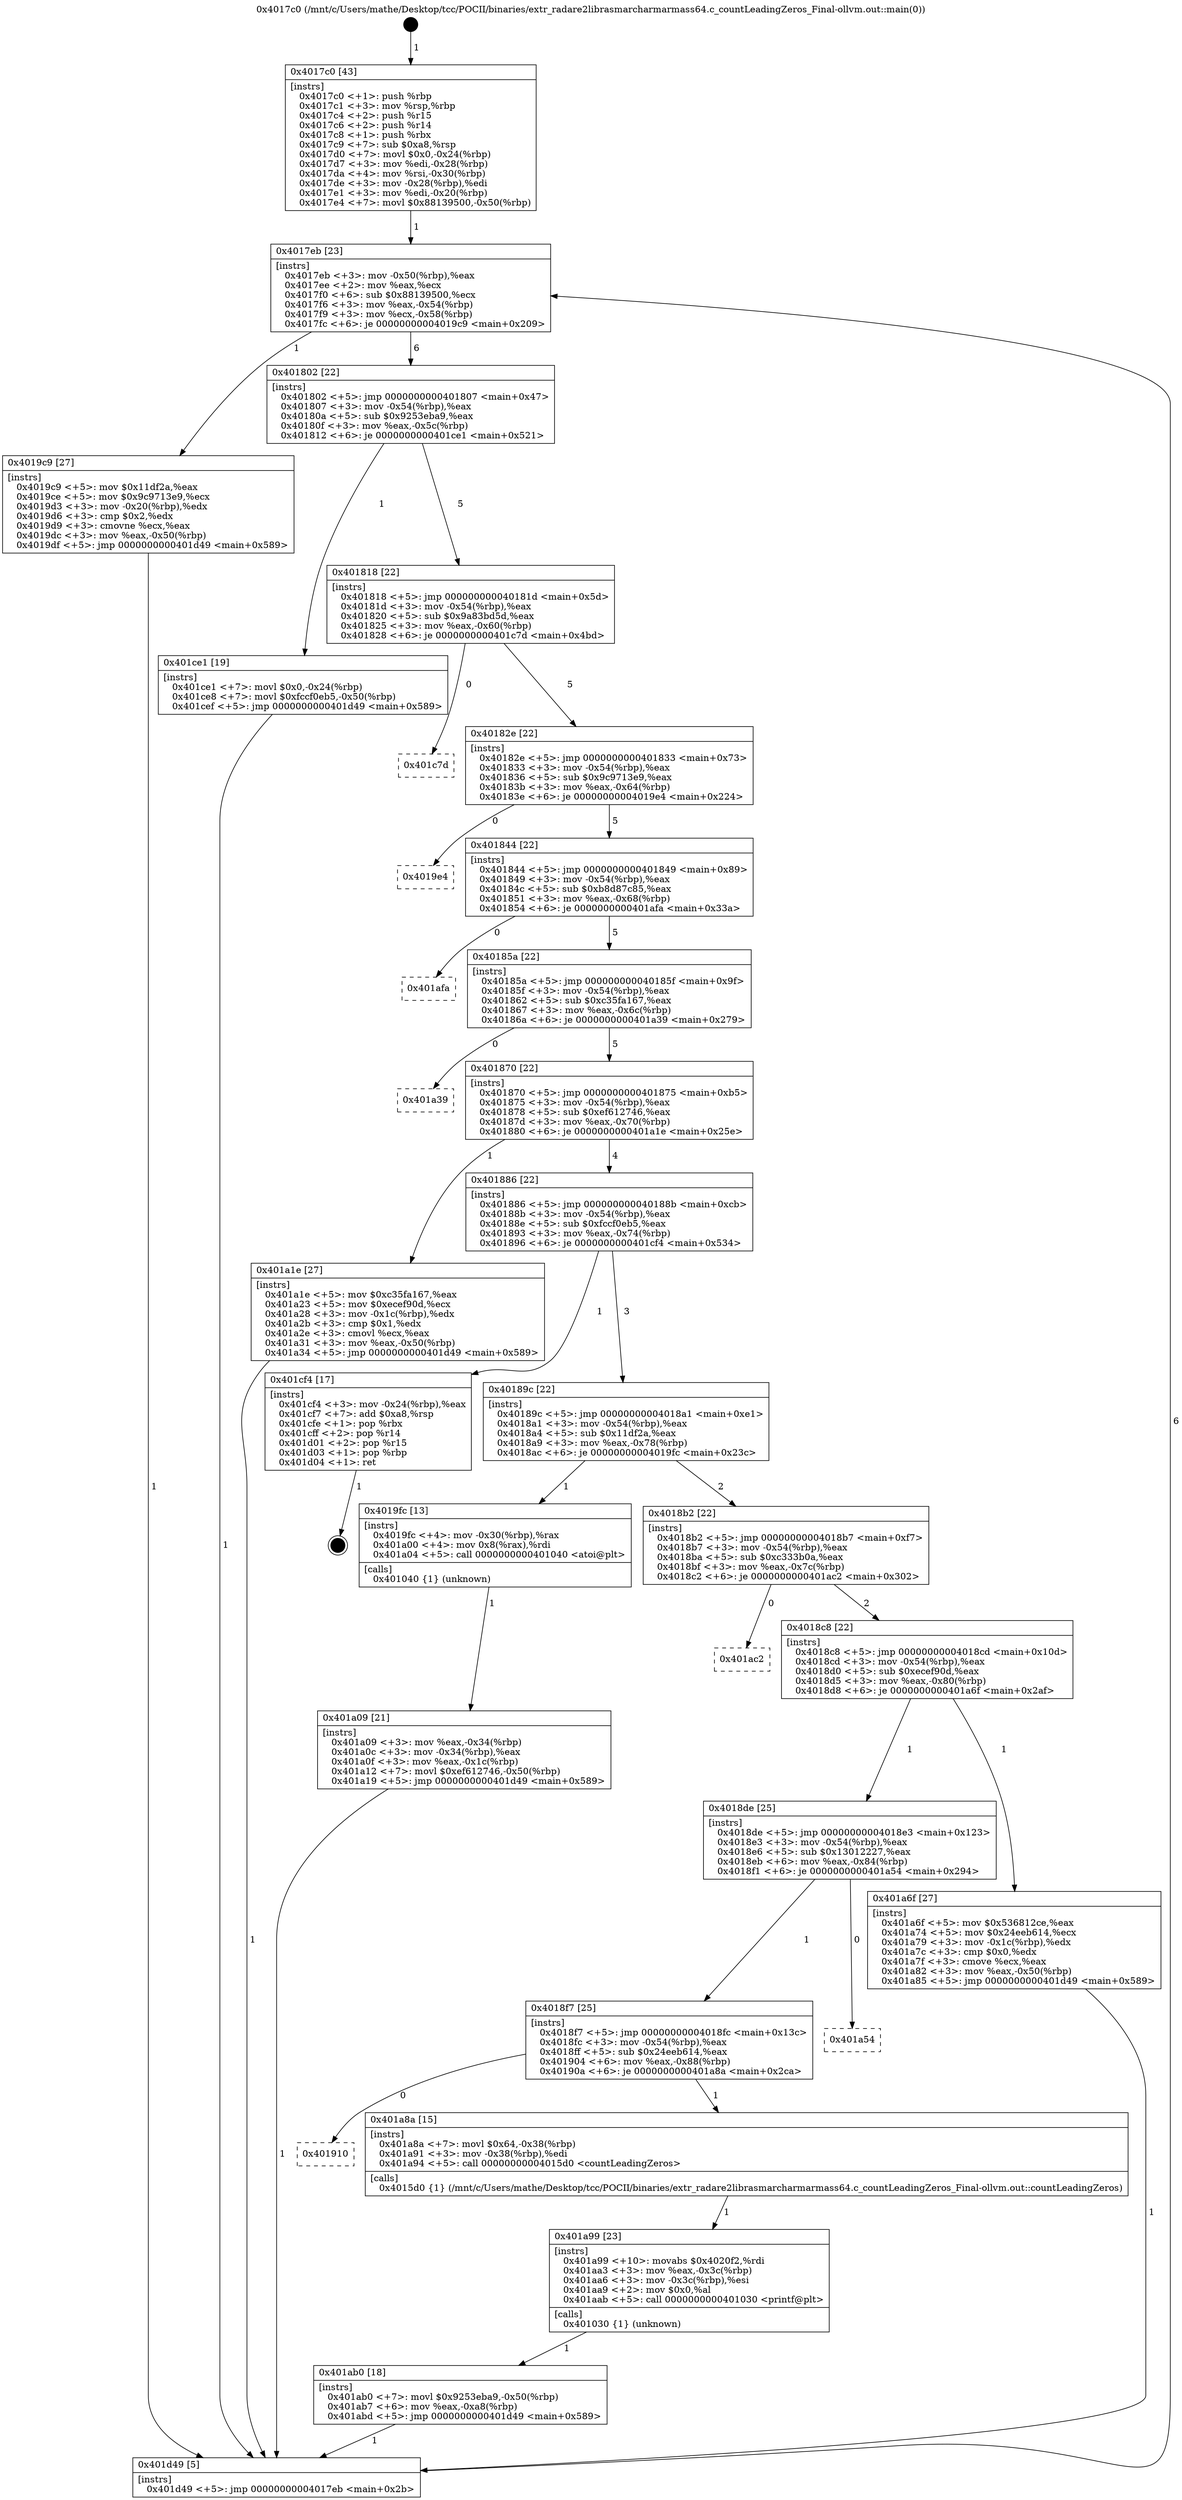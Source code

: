 digraph "0x4017c0" {
  label = "0x4017c0 (/mnt/c/Users/mathe/Desktop/tcc/POCII/binaries/extr_radare2librasmarcharmarmass64.c_countLeadingZeros_Final-ollvm.out::main(0))"
  labelloc = "t"
  node[shape=record]

  Entry [label="",width=0.3,height=0.3,shape=circle,fillcolor=black,style=filled]
  "0x4017eb" [label="{
     0x4017eb [23]\l
     | [instrs]\l
     &nbsp;&nbsp;0x4017eb \<+3\>: mov -0x50(%rbp),%eax\l
     &nbsp;&nbsp;0x4017ee \<+2\>: mov %eax,%ecx\l
     &nbsp;&nbsp;0x4017f0 \<+6\>: sub $0x88139500,%ecx\l
     &nbsp;&nbsp;0x4017f6 \<+3\>: mov %eax,-0x54(%rbp)\l
     &nbsp;&nbsp;0x4017f9 \<+3\>: mov %ecx,-0x58(%rbp)\l
     &nbsp;&nbsp;0x4017fc \<+6\>: je 00000000004019c9 \<main+0x209\>\l
  }"]
  "0x4019c9" [label="{
     0x4019c9 [27]\l
     | [instrs]\l
     &nbsp;&nbsp;0x4019c9 \<+5\>: mov $0x11df2a,%eax\l
     &nbsp;&nbsp;0x4019ce \<+5\>: mov $0x9c9713e9,%ecx\l
     &nbsp;&nbsp;0x4019d3 \<+3\>: mov -0x20(%rbp),%edx\l
     &nbsp;&nbsp;0x4019d6 \<+3\>: cmp $0x2,%edx\l
     &nbsp;&nbsp;0x4019d9 \<+3\>: cmovne %ecx,%eax\l
     &nbsp;&nbsp;0x4019dc \<+3\>: mov %eax,-0x50(%rbp)\l
     &nbsp;&nbsp;0x4019df \<+5\>: jmp 0000000000401d49 \<main+0x589\>\l
  }"]
  "0x401802" [label="{
     0x401802 [22]\l
     | [instrs]\l
     &nbsp;&nbsp;0x401802 \<+5\>: jmp 0000000000401807 \<main+0x47\>\l
     &nbsp;&nbsp;0x401807 \<+3\>: mov -0x54(%rbp),%eax\l
     &nbsp;&nbsp;0x40180a \<+5\>: sub $0x9253eba9,%eax\l
     &nbsp;&nbsp;0x40180f \<+3\>: mov %eax,-0x5c(%rbp)\l
     &nbsp;&nbsp;0x401812 \<+6\>: je 0000000000401ce1 \<main+0x521\>\l
  }"]
  "0x401d49" [label="{
     0x401d49 [5]\l
     | [instrs]\l
     &nbsp;&nbsp;0x401d49 \<+5\>: jmp 00000000004017eb \<main+0x2b\>\l
  }"]
  "0x4017c0" [label="{
     0x4017c0 [43]\l
     | [instrs]\l
     &nbsp;&nbsp;0x4017c0 \<+1\>: push %rbp\l
     &nbsp;&nbsp;0x4017c1 \<+3\>: mov %rsp,%rbp\l
     &nbsp;&nbsp;0x4017c4 \<+2\>: push %r15\l
     &nbsp;&nbsp;0x4017c6 \<+2\>: push %r14\l
     &nbsp;&nbsp;0x4017c8 \<+1\>: push %rbx\l
     &nbsp;&nbsp;0x4017c9 \<+7\>: sub $0xa8,%rsp\l
     &nbsp;&nbsp;0x4017d0 \<+7\>: movl $0x0,-0x24(%rbp)\l
     &nbsp;&nbsp;0x4017d7 \<+3\>: mov %edi,-0x28(%rbp)\l
     &nbsp;&nbsp;0x4017da \<+4\>: mov %rsi,-0x30(%rbp)\l
     &nbsp;&nbsp;0x4017de \<+3\>: mov -0x28(%rbp),%edi\l
     &nbsp;&nbsp;0x4017e1 \<+3\>: mov %edi,-0x20(%rbp)\l
     &nbsp;&nbsp;0x4017e4 \<+7\>: movl $0x88139500,-0x50(%rbp)\l
  }"]
  Exit [label="",width=0.3,height=0.3,shape=circle,fillcolor=black,style=filled,peripheries=2]
  "0x401ce1" [label="{
     0x401ce1 [19]\l
     | [instrs]\l
     &nbsp;&nbsp;0x401ce1 \<+7\>: movl $0x0,-0x24(%rbp)\l
     &nbsp;&nbsp;0x401ce8 \<+7\>: movl $0xfccf0eb5,-0x50(%rbp)\l
     &nbsp;&nbsp;0x401cef \<+5\>: jmp 0000000000401d49 \<main+0x589\>\l
  }"]
  "0x401818" [label="{
     0x401818 [22]\l
     | [instrs]\l
     &nbsp;&nbsp;0x401818 \<+5\>: jmp 000000000040181d \<main+0x5d\>\l
     &nbsp;&nbsp;0x40181d \<+3\>: mov -0x54(%rbp),%eax\l
     &nbsp;&nbsp;0x401820 \<+5\>: sub $0x9a83bd5d,%eax\l
     &nbsp;&nbsp;0x401825 \<+3\>: mov %eax,-0x60(%rbp)\l
     &nbsp;&nbsp;0x401828 \<+6\>: je 0000000000401c7d \<main+0x4bd\>\l
  }"]
  "0x401ab0" [label="{
     0x401ab0 [18]\l
     | [instrs]\l
     &nbsp;&nbsp;0x401ab0 \<+7\>: movl $0x9253eba9,-0x50(%rbp)\l
     &nbsp;&nbsp;0x401ab7 \<+6\>: mov %eax,-0xa8(%rbp)\l
     &nbsp;&nbsp;0x401abd \<+5\>: jmp 0000000000401d49 \<main+0x589\>\l
  }"]
  "0x401c7d" [label="{
     0x401c7d\l
  }", style=dashed]
  "0x40182e" [label="{
     0x40182e [22]\l
     | [instrs]\l
     &nbsp;&nbsp;0x40182e \<+5\>: jmp 0000000000401833 \<main+0x73\>\l
     &nbsp;&nbsp;0x401833 \<+3\>: mov -0x54(%rbp),%eax\l
     &nbsp;&nbsp;0x401836 \<+5\>: sub $0x9c9713e9,%eax\l
     &nbsp;&nbsp;0x40183b \<+3\>: mov %eax,-0x64(%rbp)\l
     &nbsp;&nbsp;0x40183e \<+6\>: je 00000000004019e4 \<main+0x224\>\l
  }"]
  "0x401a99" [label="{
     0x401a99 [23]\l
     | [instrs]\l
     &nbsp;&nbsp;0x401a99 \<+10\>: movabs $0x4020f2,%rdi\l
     &nbsp;&nbsp;0x401aa3 \<+3\>: mov %eax,-0x3c(%rbp)\l
     &nbsp;&nbsp;0x401aa6 \<+3\>: mov -0x3c(%rbp),%esi\l
     &nbsp;&nbsp;0x401aa9 \<+2\>: mov $0x0,%al\l
     &nbsp;&nbsp;0x401aab \<+5\>: call 0000000000401030 \<printf@plt\>\l
     | [calls]\l
     &nbsp;&nbsp;0x401030 \{1\} (unknown)\l
  }"]
  "0x4019e4" [label="{
     0x4019e4\l
  }", style=dashed]
  "0x401844" [label="{
     0x401844 [22]\l
     | [instrs]\l
     &nbsp;&nbsp;0x401844 \<+5\>: jmp 0000000000401849 \<main+0x89\>\l
     &nbsp;&nbsp;0x401849 \<+3\>: mov -0x54(%rbp),%eax\l
     &nbsp;&nbsp;0x40184c \<+5\>: sub $0xb8d87c85,%eax\l
     &nbsp;&nbsp;0x401851 \<+3\>: mov %eax,-0x68(%rbp)\l
     &nbsp;&nbsp;0x401854 \<+6\>: je 0000000000401afa \<main+0x33a\>\l
  }"]
  "0x401910" [label="{
     0x401910\l
  }", style=dashed]
  "0x401afa" [label="{
     0x401afa\l
  }", style=dashed]
  "0x40185a" [label="{
     0x40185a [22]\l
     | [instrs]\l
     &nbsp;&nbsp;0x40185a \<+5\>: jmp 000000000040185f \<main+0x9f\>\l
     &nbsp;&nbsp;0x40185f \<+3\>: mov -0x54(%rbp),%eax\l
     &nbsp;&nbsp;0x401862 \<+5\>: sub $0xc35fa167,%eax\l
     &nbsp;&nbsp;0x401867 \<+3\>: mov %eax,-0x6c(%rbp)\l
     &nbsp;&nbsp;0x40186a \<+6\>: je 0000000000401a39 \<main+0x279\>\l
  }"]
  "0x401a8a" [label="{
     0x401a8a [15]\l
     | [instrs]\l
     &nbsp;&nbsp;0x401a8a \<+7\>: movl $0x64,-0x38(%rbp)\l
     &nbsp;&nbsp;0x401a91 \<+3\>: mov -0x38(%rbp),%edi\l
     &nbsp;&nbsp;0x401a94 \<+5\>: call 00000000004015d0 \<countLeadingZeros\>\l
     | [calls]\l
     &nbsp;&nbsp;0x4015d0 \{1\} (/mnt/c/Users/mathe/Desktop/tcc/POCII/binaries/extr_radare2librasmarcharmarmass64.c_countLeadingZeros_Final-ollvm.out::countLeadingZeros)\l
  }"]
  "0x401a39" [label="{
     0x401a39\l
  }", style=dashed]
  "0x401870" [label="{
     0x401870 [22]\l
     | [instrs]\l
     &nbsp;&nbsp;0x401870 \<+5\>: jmp 0000000000401875 \<main+0xb5\>\l
     &nbsp;&nbsp;0x401875 \<+3\>: mov -0x54(%rbp),%eax\l
     &nbsp;&nbsp;0x401878 \<+5\>: sub $0xef612746,%eax\l
     &nbsp;&nbsp;0x40187d \<+3\>: mov %eax,-0x70(%rbp)\l
     &nbsp;&nbsp;0x401880 \<+6\>: je 0000000000401a1e \<main+0x25e\>\l
  }"]
  "0x4018f7" [label="{
     0x4018f7 [25]\l
     | [instrs]\l
     &nbsp;&nbsp;0x4018f7 \<+5\>: jmp 00000000004018fc \<main+0x13c\>\l
     &nbsp;&nbsp;0x4018fc \<+3\>: mov -0x54(%rbp),%eax\l
     &nbsp;&nbsp;0x4018ff \<+5\>: sub $0x24eeb614,%eax\l
     &nbsp;&nbsp;0x401904 \<+6\>: mov %eax,-0x88(%rbp)\l
     &nbsp;&nbsp;0x40190a \<+6\>: je 0000000000401a8a \<main+0x2ca\>\l
  }"]
  "0x401a1e" [label="{
     0x401a1e [27]\l
     | [instrs]\l
     &nbsp;&nbsp;0x401a1e \<+5\>: mov $0xc35fa167,%eax\l
     &nbsp;&nbsp;0x401a23 \<+5\>: mov $0xecef90d,%ecx\l
     &nbsp;&nbsp;0x401a28 \<+3\>: mov -0x1c(%rbp),%edx\l
     &nbsp;&nbsp;0x401a2b \<+3\>: cmp $0x1,%edx\l
     &nbsp;&nbsp;0x401a2e \<+3\>: cmovl %ecx,%eax\l
     &nbsp;&nbsp;0x401a31 \<+3\>: mov %eax,-0x50(%rbp)\l
     &nbsp;&nbsp;0x401a34 \<+5\>: jmp 0000000000401d49 \<main+0x589\>\l
  }"]
  "0x401886" [label="{
     0x401886 [22]\l
     | [instrs]\l
     &nbsp;&nbsp;0x401886 \<+5\>: jmp 000000000040188b \<main+0xcb\>\l
     &nbsp;&nbsp;0x40188b \<+3\>: mov -0x54(%rbp),%eax\l
     &nbsp;&nbsp;0x40188e \<+5\>: sub $0xfccf0eb5,%eax\l
     &nbsp;&nbsp;0x401893 \<+3\>: mov %eax,-0x74(%rbp)\l
     &nbsp;&nbsp;0x401896 \<+6\>: je 0000000000401cf4 \<main+0x534\>\l
  }"]
  "0x401a54" [label="{
     0x401a54\l
  }", style=dashed]
  "0x401cf4" [label="{
     0x401cf4 [17]\l
     | [instrs]\l
     &nbsp;&nbsp;0x401cf4 \<+3\>: mov -0x24(%rbp),%eax\l
     &nbsp;&nbsp;0x401cf7 \<+7\>: add $0xa8,%rsp\l
     &nbsp;&nbsp;0x401cfe \<+1\>: pop %rbx\l
     &nbsp;&nbsp;0x401cff \<+2\>: pop %r14\l
     &nbsp;&nbsp;0x401d01 \<+2\>: pop %r15\l
     &nbsp;&nbsp;0x401d03 \<+1\>: pop %rbp\l
     &nbsp;&nbsp;0x401d04 \<+1\>: ret\l
  }"]
  "0x40189c" [label="{
     0x40189c [22]\l
     | [instrs]\l
     &nbsp;&nbsp;0x40189c \<+5\>: jmp 00000000004018a1 \<main+0xe1\>\l
     &nbsp;&nbsp;0x4018a1 \<+3\>: mov -0x54(%rbp),%eax\l
     &nbsp;&nbsp;0x4018a4 \<+5\>: sub $0x11df2a,%eax\l
     &nbsp;&nbsp;0x4018a9 \<+3\>: mov %eax,-0x78(%rbp)\l
     &nbsp;&nbsp;0x4018ac \<+6\>: je 00000000004019fc \<main+0x23c\>\l
  }"]
  "0x4018de" [label="{
     0x4018de [25]\l
     | [instrs]\l
     &nbsp;&nbsp;0x4018de \<+5\>: jmp 00000000004018e3 \<main+0x123\>\l
     &nbsp;&nbsp;0x4018e3 \<+3\>: mov -0x54(%rbp),%eax\l
     &nbsp;&nbsp;0x4018e6 \<+5\>: sub $0x13012227,%eax\l
     &nbsp;&nbsp;0x4018eb \<+6\>: mov %eax,-0x84(%rbp)\l
     &nbsp;&nbsp;0x4018f1 \<+6\>: je 0000000000401a54 \<main+0x294\>\l
  }"]
  "0x4019fc" [label="{
     0x4019fc [13]\l
     | [instrs]\l
     &nbsp;&nbsp;0x4019fc \<+4\>: mov -0x30(%rbp),%rax\l
     &nbsp;&nbsp;0x401a00 \<+4\>: mov 0x8(%rax),%rdi\l
     &nbsp;&nbsp;0x401a04 \<+5\>: call 0000000000401040 \<atoi@plt\>\l
     | [calls]\l
     &nbsp;&nbsp;0x401040 \{1\} (unknown)\l
  }"]
  "0x4018b2" [label="{
     0x4018b2 [22]\l
     | [instrs]\l
     &nbsp;&nbsp;0x4018b2 \<+5\>: jmp 00000000004018b7 \<main+0xf7\>\l
     &nbsp;&nbsp;0x4018b7 \<+3\>: mov -0x54(%rbp),%eax\l
     &nbsp;&nbsp;0x4018ba \<+5\>: sub $0xc333b0a,%eax\l
     &nbsp;&nbsp;0x4018bf \<+3\>: mov %eax,-0x7c(%rbp)\l
     &nbsp;&nbsp;0x4018c2 \<+6\>: je 0000000000401ac2 \<main+0x302\>\l
  }"]
  "0x401a09" [label="{
     0x401a09 [21]\l
     | [instrs]\l
     &nbsp;&nbsp;0x401a09 \<+3\>: mov %eax,-0x34(%rbp)\l
     &nbsp;&nbsp;0x401a0c \<+3\>: mov -0x34(%rbp),%eax\l
     &nbsp;&nbsp;0x401a0f \<+3\>: mov %eax,-0x1c(%rbp)\l
     &nbsp;&nbsp;0x401a12 \<+7\>: movl $0xef612746,-0x50(%rbp)\l
     &nbsp;&nbsp;0x401a19 \<+5\>: jmp 0000000000401d49 \<main+0x589\>\l
  }"]
  "0x401a6f" [label="{
     0x401a6f [27]\l
     | [instrs]\l
     &nbsp;&nbsp;0x401a6f \<+5\>: mov $0x536812ce,%eax\l
     &nbsp;&nbsp;0x401a74 \<+5\>: mov $0x24eeb614,%ecx\l
     &nbsp;&nbsp;0x401a79 \<+3\>: mov -0x1c(%rbp),%edx\l
     &nbsp;&nbsp;0x401a7c \<+3\>: cmp $0x0,%edx\l
     &nbsp;&nbsp;0x401a7f \<+3\>: cmove %ecx,%eax\l
     &nbsp;&nbsp;0x401a82 \<+3\>: mov %eax,-0x50(%rbp)\l
     &nbsp;&nbsp;0x401a85 \<+5\>: jmp 0000000000401d49 \<main+0x589\>\l
  }"]
  "0x401ac2" [label="{
     0x401ac2\l
  }", style=dashed]
  "0x4018c8" [label="{
     0x4018c8 [22]\l
     | [instrs]\l
     &nbsp;&nbsp;0x4018c8 \<+5\>: jmp 00000000004018cd \<main+0x10d\>\l
     &nbsp;&nbsp;0x4018cd \<+3\>: mov -0x54(%rbp),%eax\l
     &nbsp;&nbsp;0x4018d0 \<+5\>: sub $0xecef90d,%eax\l
     &nbsp;&nbsp;0x4018d5 \<+3\>: mov %eax,-0x80(%rbp)\l
     &nbsp;&nbsp;0x4018d8 \<+6\>: je 0000000000401a6f \<main+0x2af\>\l
  }"]
  Entry -> "0x4017c0" [label=" 1"]
  "0x4017eb" -> "0x4019c9" [label=" 1"]
  "0x4017eb" -> "0x401802" [label=" 6"]
  "0x4019c9" -> "0x401d49" [label=" 1"]
  "0x4017c0" -> "0x4017eb" [label=" 1"]
  "0x401d49" -> "0x4017eb" [label=" 6"]
  "0x401cf4" -> Exit [label=" 1"]
  "0x401802" -> "0x401ce1" [label=" 1"]
  "0x401802" -> "0x401818" [label=" 5"]
  "0x401ce1" -> "0x401d49" [label=" 1"]
  "0x401818" -> "0x401c7d" [label=" 0"]
  "0x401818" -> "0x40182e" [label=" 5"]
  "0x401ab0" -> "0x401d49" [label=" 1"]
  "0x40182e" -> "0x4019e4" [label=" 0"]
  "0x40182e" -> "0x401844" [label=" 5"]
  "0x401a99" -> "0x401ab0" [label=" 1"]
  "0x401844" -> "0x401afa" [label=" 0"]
  "0x401844" -> "0x40185a" [label=" 5"]
  "0x401a8a" -> "0x401a99" [label=" 1"]
  "0x40185a" -> "0x401a39" [label=" 0"]
  "0x40185a" -> "0x401870" [label=" 5"]
  "0x4018f7" -> "0x401910" [label=" 0"]
  "0x401870" -> "0x401a1e" [label=" 1"]
  "0x401870" -> "0x401886" [label=" 4"]
  "0x4018f7" -> "0x401a8a" [label=" 1"]
  "0x401886" -> "0x401cf4" [label=" 1"]
  "0x401886" -> "0x40189c" [label=" 3"]
  "0x4018de" -> "0x4018f7" [label=" 1"]
  "0x40189c" -> "0x4019fc" [label=" 1"]
  "0x40189c" -> "0x4018b2" [label=" 2"]
  "0x4019fc" -> "0x401a09" [label=" 1"]
  "0x401a09" -> "0x401d49" [label=" 1"]
  "0x401a1e" -> "0x401d49" [label=" 1"]
  "0x4018de" -> "0x401a54" [label=" 0"]
  "0x4018b2" -> "0x401ac2" [label=" 0"]
  "0x4018b2" -> "0x4018c8" [label=" 2"]
  "0x401a6f" -> "0x401d49" [label=" 1"]
  "0x4018c8" -> "0x401a6f" [label=" 1"]
  "0x4018c8" -> "0x4018de" [label=" 1"]
}
